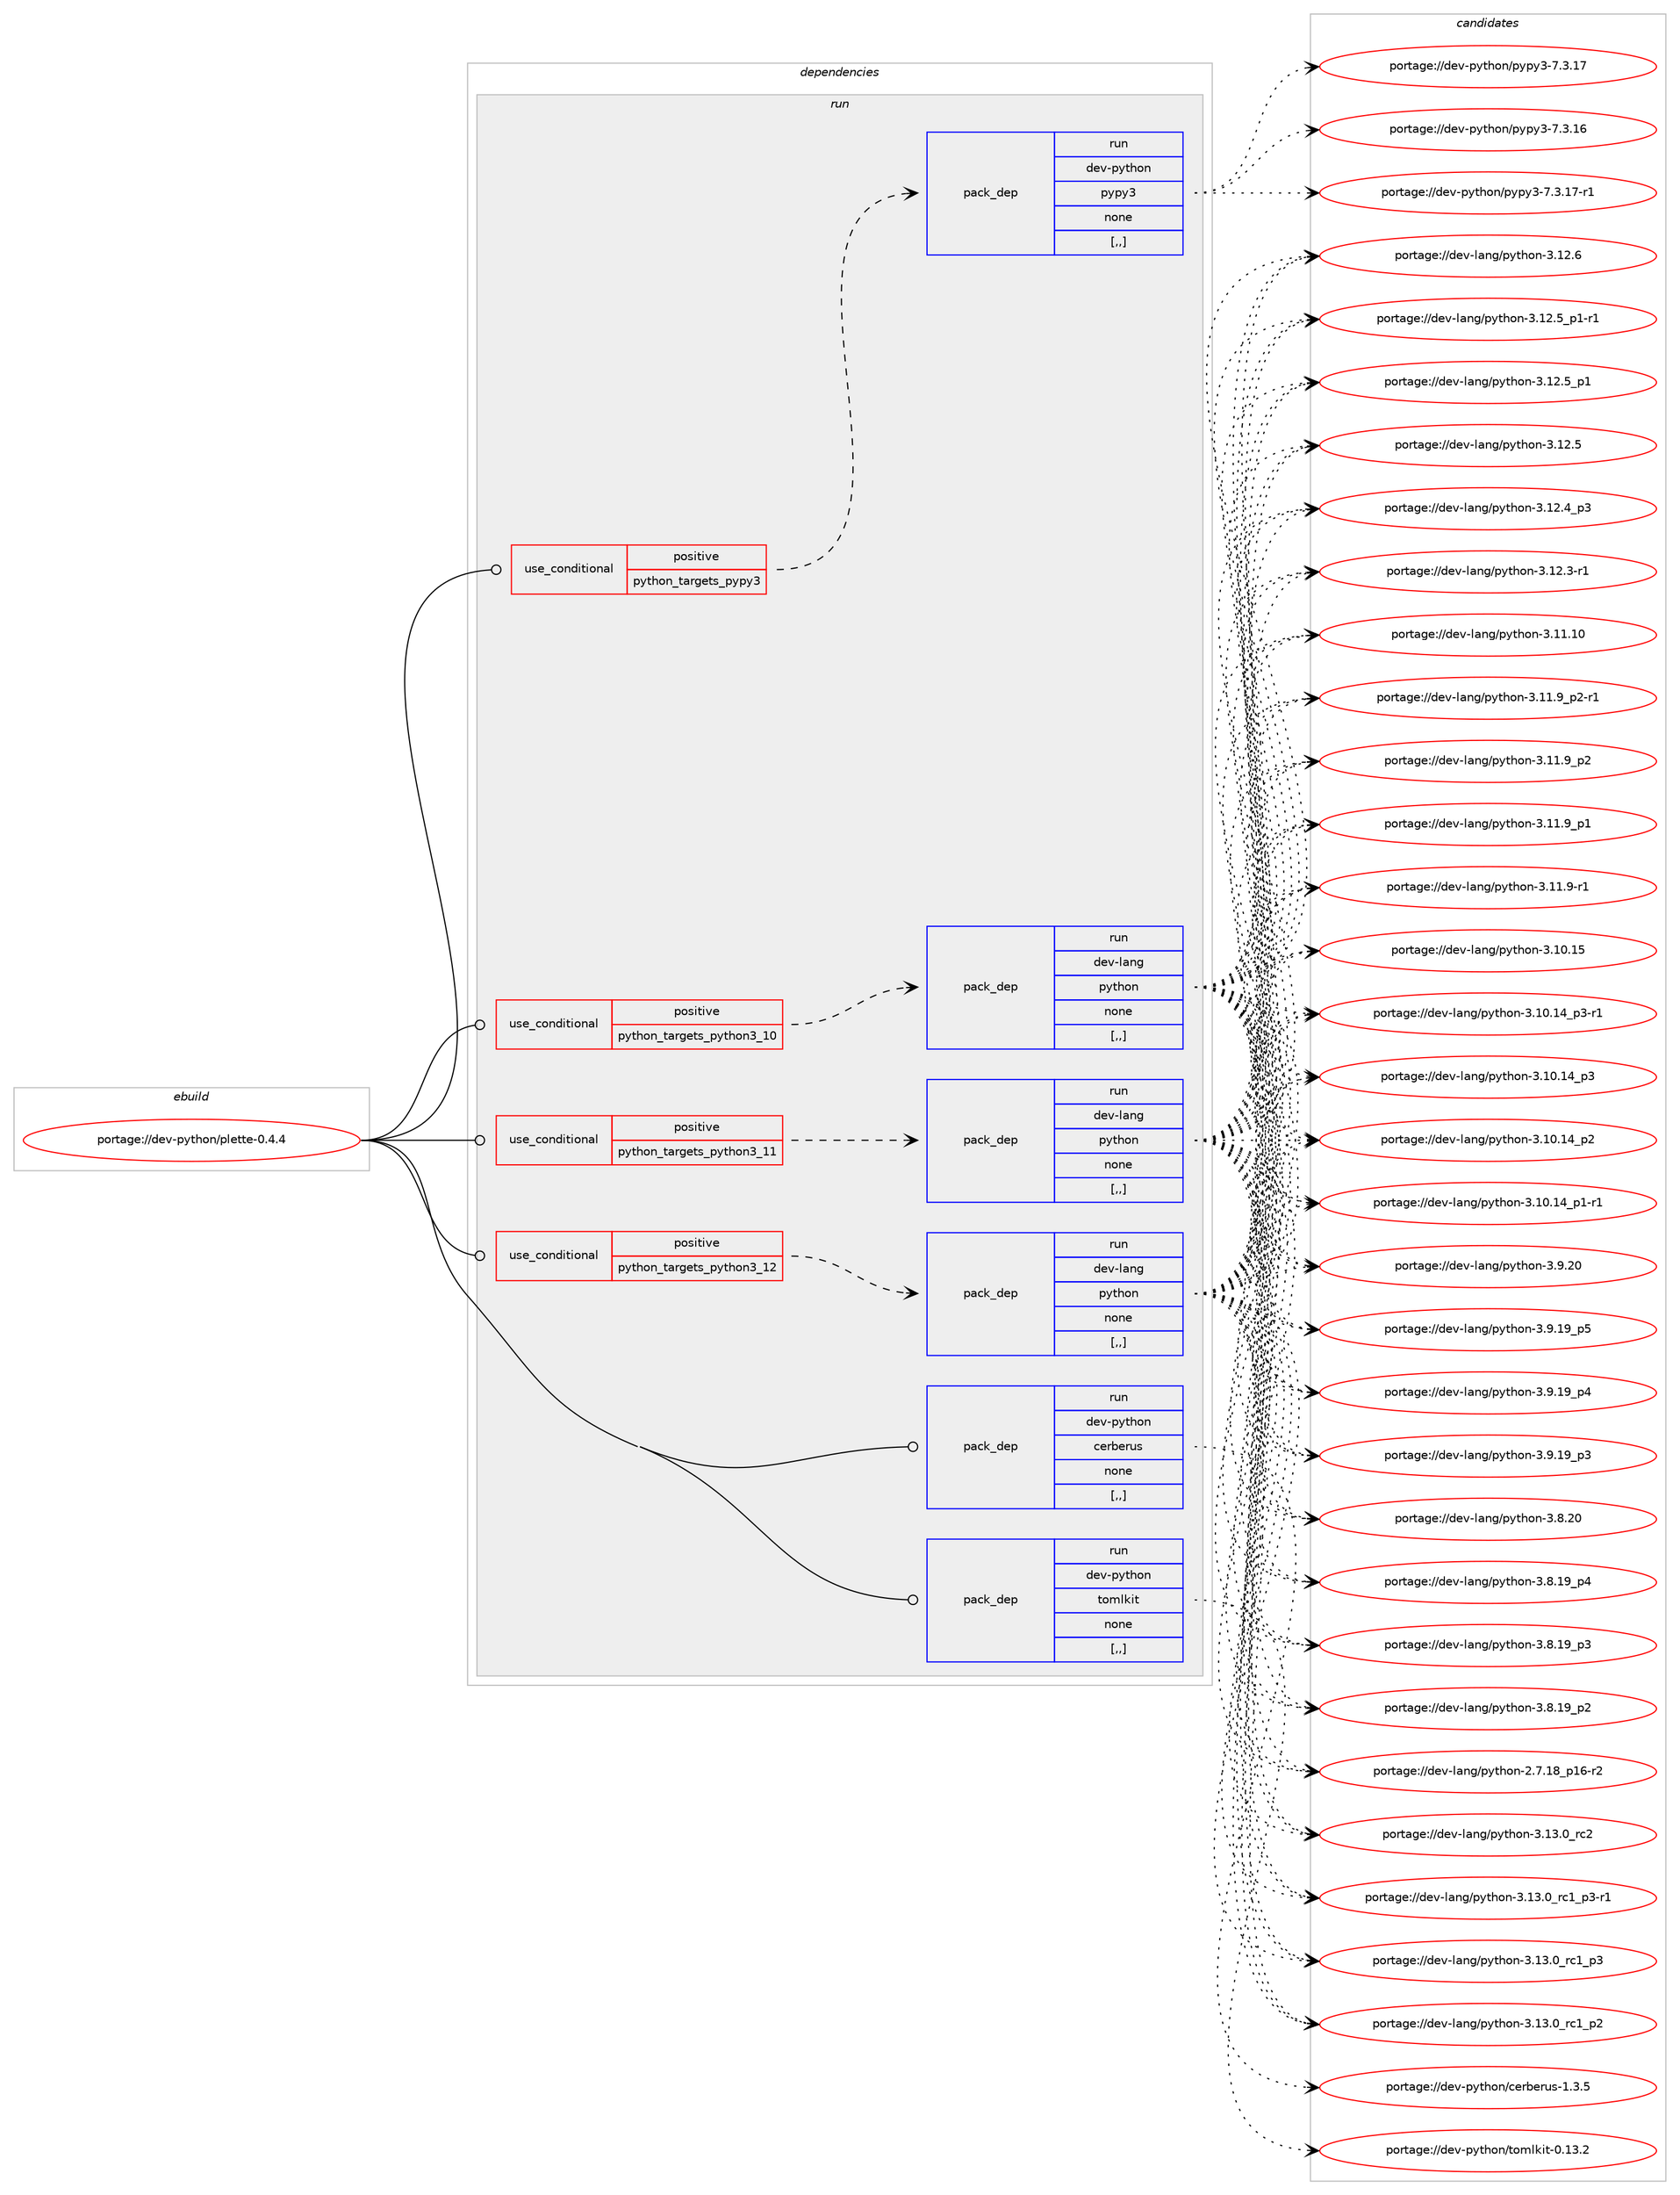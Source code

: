digraph prolog {

# *************
# Graph options
# *************

newrank=true;
concentrate=true;
compound=true;
graph [rankdir=LR,fontname=Helvetica,fontsize=10,ranksep=1.5];#, ranksep=2.5, nodesep=0.2];
edge  [arrowhead=vee];
node  [fontname=Helvetica,fontsize=10];

# **********
# The ebuild
# **********

subgraph cluster_leftcol {
color=gray;
label=<<i>ebuild</i>>;
id [label="portage://dev-python/plette-0.4.4", color=red, width=4, href="../dev-python/plette-0.4.4.svg"];
}

# ****************
# The dependencies
# ****************

subgraph cluster_midcol {
color=gray;
label=<<i>dependencies</i>>;
subgraph cluster_compile {
fillcolor="#eeeeee";
style=filled;
label=<<i>compile</i>>;
}
subgraph cluster_compileandrun {
fillcolor="#eeeeee";
style=filled;
label=<<i>compile and run</i>>;
}
subgraph cluster_run {
fillcolor="#eeeeee";
style=filled;
label=<<i>run</i>>;
subgraph cond166587 {
dependency649445 [label=<<TABLE BORDER="0" CELLBORDER="1" CELLSPACING="0" CELLPADDING="4"><TR><TD ROWSPAN="3" CELLPADDING="10">use_conditional</TD></TR><TR><TD>positive</TD></TR><TR><TD>python_targets_pypy3</TD></TR></TABLE>>, shape=none, color=red];
subgraph pack478037 {
dependency649446 [label=<<TABLE BORDER="0" CELLBORDER="1" CELLSPACING="0" CELLPADDING="4" WIDTH="220"><TR><TD ROWSPAN="6" CELLPADDING="30">pack_dep</TD></TR><TR><TD WIDTH="110">run</TD></TR><TR><TD>dev-python</TD></TR><TR><TD>pypy3</TD></TR><TR><TD>none</TD></TR><TR><TD>[,,]</TD></TR></TABLE>>, shape=none, color=blue];
}
dependency649445:e -> dependency649446:w [weight=20,style="dashed",arrowhead="vee"];
}
id:e -> dependency649445:w [weight=20,style="solid",arrowhead="odot"];
subgraph cond166588 {
dependency649447 [label=<<TABLE BORDER="0" CELLBORDER="1" CELLSPACING="0" CELLPADDING="4"><TR><TD ROWSPAN="3" CELLPADDING="10">use_conditional</TD></TR><TR><TD>positive</TD></TR><TR><TD>python_targets_python3_10</TD></TR></TABLE>>, shape=none, color=red];
subgraph pack478038 {
dependency649448 [label=<<TABLE BORDER="0" CELLBORDER="1" CELLSPACING="0" CELLPADDING="4" WIDTH="220"><TR><TD ROWSPAN="6" CELLPADDING="30">pack_dep</TD></TR><TR><TD WIDTH="110">run</TD></TR><TR><TD>dev-lang</TD></TR><TR><TD>python</TD></TR><TR><TD>none</TD></TR><TR><TD>[,,]</TD></TR></TABLE>>, shape=none, color=blue];
}
dependency649447:e -> dependency649448:w [weight=20,style="dashed",arrowhead="vee"];
}
id:e -> dependency649447:w [weight=20,style="solid",arrowhead="odot"];
subgraph cond166589 {
dependency649449 [label=<<TABLE BORDER="0" CELLBORDER="1" CELLSPACING="0" CELLPADDING="4"><TR><TD ROWSPAN="3" CELLPADDING="10">use_conditional</TD></TR><TR><TD>positive</TD></TR><TR><TD>python_targets_python3_11</TD></TR></TABLE>>, shape=none, color=red];
subgraph pack478039 {
dependency649450 [label=<<TABLE BORDER="0" CELLBORDER="1" CELLSPACING="0" CELLPADDING="4" WIDTH="220"><TR><TD ROWSPAN="6" CELLPADDING="30">pack_dep</TD></TR><TR><TD WIDTH="110">run</TD></TR><TR><TD>dev-lang</TD></TR><TR><TD>python</TD></TR><TR><TD>none</TD></TR><TR><TD>[,,]</TD></TR></TABLE>>, shape=none, color=blue];
}
dependency649449:e -> dependency649450:w [weight=20,style="dashed",arrowhead="vee"];
}
id:e -> dependency649449:w [weight=20,style="solid",arrowhead="odot"];
subgraph cond166590 {
dependency649451 [label=<<TABLE BORDER="0" CELLBORDER="1" CELLSPACING="0" CELLPADDING="4"><TR><TD ROWSPAN="3" CELLPADDING="10">use_conditional</TD></TR><TR><TD>positive</TD></TR><TR><TD>python_targets_python3_12</TD></TR></TABLE>>, shape=none, color=red];
subgraph pack478040 {
dependency649452 [label=<<TABLE BORDER="0" CELLBORDER="1" CELLSPACING="0" CELLPADDING="4" WIDTH="220"><TR><TD ROWSPAN="6" CELLPADDING="30">pack_dep</TD></TR><TR><TD WIDTH="110">run</TD></TR><TR><TD>dev-lang</TD></TR><TR><TD>python</TD></TR><TR><TD>none</TD></TR><TR><TD>[,,]</TD></TR></TABLE>>, shape=none, color=blue];
}
dependency649451:e -> dependency649452:w [weight=20,style="dashed",arrowhead="vee"];
}
id:e -> dependency649451:w [weight=20,style="solid",arrowhead="odot"];
subgraph pack478041 {
dependency649453 [label=<<TABLE BORDER="0" CELLBORDER="1" CELLSPACING="0" CELLPADDING="4" WIDTH="220"><TR><TD ROWSPAN="6" CELLPADDING="30">pack_dep</TD></TR><TR><TD WIDTH="110">run</TD></TR><TR><TD>dev-python</TD></TR><TR><TD>cerberus</TD></TR><TR><TD>none</TD></TR><TR><TD>[,,]</TD></TR></TABLE>>, shape=none, color=blue];
}
id:e -> dependency649453:w [weight=20,style="solid",arrowhead="odot"];
subgraph pack478042 {
dependency649454 [label=<<TABLE BORDER="0" CELLBORDER="1" CELLSPACING="0" CELLPADDING="4" WIDTH="220"><TR><TD ROWSPAN="6" CELLPADDING="30">pack_dep</TD></TR><TR><TD WIDTH="110">run</TD></TR><TR><TD>dev-python</TD></TR><TR><TD>tomlkit</TD></TR><TR><TD>none</TD></TR><TR><TD>[,,]</TD></TR></TABLE>>, shape=none, color=blue];
}
id:e -> dependency649454:w [weight=20,style="solid",arrowhead="odot"];
}
}

# **************
# The candidates
# **************

subgraph cluster_choices {
rank=same;
color=gray;
label=<<i>candidates</i>>;

subgraph choice478037 {
color=black;
nodesep=1;
choice100101118451121211161041111104711212111212151455546514649554511449 [label="portage://dev-python/pypy3-7.3.17-r1", color=red, width=4,href="../dev-python/pypy3-7.3.17-r1.svg"];
choice10010111845112121116104111110471121211121215145554651464955 [label="portage://dev-python/pypy3-7.3.17", color=red, width=4,href="../dev-python/pypy3-7.3.17.svg"];
choice10010111845112121116104111110471121211121215145554651464954 [label="portage://dev-python/pypy3-7.3.16", color=red, width=4,href="../dev-python/pypy3-7.3.16.svg"];
dependency649446:e -> choice100101118451121211161041111104711212111212151455546514649554511449:w [style=dotted,weight="100"];
dependency649446:e -> choice10010111845112121116104111110471121211121215145554651464955:w [style=dotted,weight="100"];
dependency649446:e -> choice10010111845112121116104111110471121211121215145554651464954:w [style=dotted,weight="100"];
}
subgraph choice478038 {
color=black;
nodesep=1;
choice10010111845108971101034711212111610411111045514649514648951149950 [label="portage://dev-lang/python-3.13.0_rc2", color=red, width=4,href="../dev-lang/python-3.13.0_rc2.svg"];
choice1001011184510897110103471121211161041111104551464951464895114994995112514511449 [label="portage://dev-lang/python-3.13.0_rc1_p3-r1", color=red, width=4,href="../dev-lang/python-3.13.0_rc1_p3-r1.svg"];
choice100101118451089711010347112121116104111110455146495146489511499499511251 [label="portage://dev-lang/python-3.13.0_rc1_p3", color=red, width=4,href="../dev-lang/python-3.13.0_rc1_p3.svg"];
choice100101118451089711010347112121116104111110455146495146489511499499511250 [label="portage://dev-lang/python-3.13.0_rc1_p2", color=red, width=4,href="../dev-lang/python-3.13.0_rc1_p2.svg"];
choice10010111845108971101034711212111610411111045514649504654 [label="portage://dev-lang/python-3.12.6", color=red, width=4,href="../dev-lang/python-3.12.6.svg"];
choice1001011184510897110103471121211161041111104551464950465395112494511449 [label="portage://dev-lang/python-3.12.5_p1-r1", color=red, width=4,href="../dev-lang/python-3.12.5_p1-r1.svg"];
choice100101118451089711010347112121116104111110455146495046539511249 [label="portage://dev-lang/python-3.12.5_p1", color=red, width=4,href="../dev-lang/python-3.12.5_p1.svg"];
choice10010111845108971101034711212111610411111045514649504653 [label="portage://dev-lang/python-3.12.5", color=red, width=4,href="../dev-lang/python-3.12.5.svg"];
choice100101118451089711010347112121116104111110455146495046529511251 [label="portage://dev-lang/python-3.12.4_p3", color=red, width=4,href="../dev-lang/python-3.12.4_p3.svg"];
choice100101118451089711010347112121116104111110455146495046514511449 [label="portage://dev-lang/python-3.12.3-r1", color=red, width=4,href="../dev-lang/python-3.12.3-r1.svg"];
choice1001011184510897110103471121211161041111104551464949464948 [label="portage://dev-lang/python-3.11.10", color=red, width=4,href="../dev-lang/python-3.11.10.svg"];
choice1001011184510897110103471121211161041111104551464949465795112504511449 [label="portage://dev-lang/python-3.11.9_p2-r1", color=red, width=4,href="../dev-lang/python-3.11.9_p2-r1.svg"];
choice100101118451089711010347112121116104111110455146494946579511250 [label="portage://dev-lang/python-3.11.9_p2", color=red, width=4,href="../dev-lang/python-3.11.9_p2.svg"];
choice100101118451089711010347112121116104111110455146494946579511249 [label="portage://dev-lang/python-3.11.9_p1", color=red, width=4,href="../dev-lang/python-3.11.9_p1.svg"];
choice100101118451089711010347112121116104111110455146494946574511449 [label="portage://dev-lang/python-3.11.9-r1", color=red, width=4,href="../dev-lang/python-3.11.9-r1.svg"];
choice1001011184510897110103471121211161041111104551464948464953 [label="portage://dev-lang/python-3.10.15", color=red, width=4,href="../dev-lang/python-3.10.15.svg"];
choice100101118451089711010347112121116104111110455146494846495295112514511449 [label="portage://dev-lang/python-3.10.14_p3-r1", color=red, width=4,href="../dev-lang/python-3.10.14_p3-r1.svg"];
choice10010111845108971101034711212111610411111045514649484649529511251 [label="portage://dev-lang/python-3.10.14_p3", color=red, width=4,href="../dev-lang/python-3.10.14_p3.svg"];
choice10010111845108971101034711212111610411111045514649484649529511250 [label="portage://dev-lang/python-3.10.14_p2", color=red, width=4,href="../dev-lang/python-3.10.14_p2.svg"];
choice100101118451089711010347112121116104111110455146494846495295112494511449 [label="portage://dev-lang/python-3.10.14_p1-r1", color=red, width=4,href="../dev-lang/python-3.10.14_p1-r1.svg"];
choice10010111845108971101034711212111610411111045514657465048 [label="portage://dev-lang/python-3.9.20", color=red, width=4,href="../dev-lang/python-3.9.20.svg"];
choice100101118451089711010347112121116104111110455146574649579511253 [label="portage://dev-lang/python-3.9.19_p5", color=red, width=4,href="../dev-lang/python-3.9.19_p5.svg"];
choice100101118451089711010347112121116104111110455146574649579511252 [label="portage://dev-lang/python-3.9.19_p4", color=red, width=4,href="../dev-lang/python-3.9.19_p4.svg"];
choice100101118451089711010347112121116104111110455146574649579511251 [label="portage://dev-lang/python-3.9.19_p3", color=red, width=4,href="../dev-lang/python-3.9.19_p3.svg"];
choice10010111845108971101034711212111610411111045514656465048 [label="portage://dev-lang/python-3.8.20", color=red, width=4,href="../dev-lang/python-3.8.20.svg"];
choice100101118451089711010347112121116104111110455146564649579511252 [label="portage://dev-lang/python-3.8.19_p4", color=red, width=4,href="../dev-lang/python-3.8.19_p4.svg"];
choice100101118451089711010347112121116104111110455146564649579511251 [label="portage://dev-lang/python-3.8.19_p3", color=red, width=4,href="../dev-lang/python-3.8.19_p3.svg"];
choice100101118451089711010347112121116104111110455146564649579511250 [label="portage://dev-lang/python-3.8.19_p2", color=red, width=4,href="../dev-lang/python-3.8.19_p2.svg"];
choice100101118451089711010347112121116104111110455046554649569511249544511450 [label="portage://dev-lang/python-2.7.18_p16-r2", color=red, width=4,href="../dev-lang/python-2.7.18_p16-r2.svg"];
dependency649448:e -> choice10010111845108971101034711212111610411111045514649514648951149950:w [style=dotted,weight="100"];
dependency649448:e -> choice1001011184510897110103471121211161041111104551464951464895114994995112514511449:w [style=dotted,weight="100"];
dependency649448:e -> choice100101118451089711010347112121116104111110455146495146489511499499511251:w [style=dotted,weight="100"];
dependency649448:e -> choice100101118451089711010347112121116104111110455146495146489511499499511250:w [style=dotted,weight="100"];
dependency649448:e -> choice10010111845108971101034711212111610411111045514649504654:w [style=dotted,weight="100"];
dependency649448:e -> choice1001011184510897110103471121211161041111104551464950465395112494511449:w [style=dotted,weight="100"];
dependency649448:e -> choice100101118451089711010347112121116104111110455146495046539511249:w [style=dotted,weight="100"];
dependency649448:e -> choice10010111845108971101034711212111610411111045514649504653:w [style=dotted,weight="100"];
dependency649448:e -> choice100101118451089711010347112121116104111110455146495046529511251:w [style=dotted,weight="100"];
dependency649448:e -> choice100101118451089711010347112121116104111110455146495046514511449:w [style=dotted,weight="100"];
dependency649448:e -> choice1001011184510897110103471121211161041111104551464949464948:w [style=dotted,weight="100"];
dependency649448:e -> choice1001011184510897110103471121211161041111104551464949465795112504511449:w [style=dotted,weight="100"];
dependency649448:e -> choice100101118451089711010347112121116104111110455146494946579511250:w [style=dotted,weight="100"];
dependency649448:e -> choice100101118451089711010347112121116104111110455146494946579511249:w [style=dotted,weight="100"];
dependency649448:e -> choice100101118451089711010347112121116104111110455146494946574511449:w [style=dotted,weight="100"];
dependency649448:e -> choice1001011184510897110103471121211161041111104551464948464953:w [style=dotted,weight="100"];
dependency649448:e -> choice100101118451089711010347112121116104111110455146494846495295112514511449:w [style=dotted,weight="100"];
dependency649448:e -> choice10010111845108971101034711212111610411111045514649484649529511251:w [style=dotted,weight="100"];
dependency649448:e -> choice10010111845108971101034711212111610411111045514649484649529511250:w [style=dotted,weight="100"];
dependency649448:e -> choice100101118451089711010347112121116104111110455146494846495295112494511449:w [style=dotted,weight="100"];
dependency649448:e -> choice10010111845108971101034711212111610411111045514657465048:w [style=dotted,weight="100"];
dependency649448:e -> choice100101118451089711010347112121116104111110455146574649579511253:w [style=dotted,weight="100"];
dependency649448:e -> choice100101118451089711010347112121116104111110455146574649579511252:w [style=dotted,weight="100"];
dependency649448:e -> choice100101118451089711010347112121116104111110455146574649579511251:w [style=dotted,weight="100"];
dependency649448:e -> choice10010111845108971101034711212111610411111045514656465048:w [style=dotted,weight="100"];
dependency649448:e -> choice100101118451089711010347112121116104111110455146564649579511252:w [style=dotted,weight="100"];
dependency649448:e -> choice100101118451089711010347112121116104111110455146564649579511251:w [style=dotted,weight="100"];
dependency649448:e -> choice100101118451089711010347112121116104111110455146564649579511250:w [style=dotted,weight="100"];
dependency649448:e -> choice100101118451089711010347112121116104111110455046554649569511249544511450:w [style=dotted,weight="100"];
}
subgraph choice478039 {
color=black;
nodesep=1;
choice10010111845108971101034711212111610411111045514649514648951149950 [label="portage://dev-lang/python-3.13.0_rc2", color=red, width=4,href="../dev-lang/python-3.13.0_rc2.svg"];
choice1001011184510897110103471121211161041111104551464951464895114994995112514511449 [label="portage://dev-lang/python-3.13.0_rc1_p3-r1", color=red, width=4,href="../dev-lang/python-3.13.0_rc1_p3-r1.svg"];
choice100101118451089711010347112121116104111110455146495146489511499499511251 [label="portage://dev-lang/python-3.13.0_rc1_p3", color=red, width=4,href="../dev-lang/python-3.13.0_rc1_p3.svg"];
choice100101118451089711010347112121116104111110455146495146489511499499511250 [label="portage://dev-lang/python-3.13.0_rc1_p2", color=red, width=4,href="../dev-lang/python-3.13.0_rc1_p2.svg"];
choice10010111845108971101034711212111610411111045514649504654 [label="portage://dev-lang/python-3.12.6", color=red, width=4,href="../dev-lang/python-3.12.6.svg"];
choice1001011184510897110103471121211161041111104551464950465395112494511449 [label="portage://dev-lang/python-3.12.5_p1-r1", color=red, width=4,href="../dev-lang/python-3.12.5_p1-r1.svg"];
choice100101118451089711010347112121116104111110455146495046539511249 [label="portage://dev-lang/python-3.12.5_p1", color=red, width=4,href="../dev-lang/python-3.12.5_p1.svg"];
choice10010111845108971101034711212111610411111045514649504653 [label="portage://dev-lang/python-3.12.5", color=red, width=4,href="../dev-lang/python-3.12.5.svg"];
choice100101118451089711010347112121116104111110455146495046529511251 [label="portage://dev-lang/python-3.12.4_p3", color=red, width=4,href="../dev-lang/python-3.12.4_p3.svg"];
choice100101118451089711010347112121116104111110455146495046514511449 [label="portage://dev-lang/python-3.12.3-r1", color=red, width=4,href="../dev-lang/python-3.12.3-r1.svg"];
choice1001011184510897110103471121211161041111104551464949464948 [label="portage://dev-lang/python-3.11.10", color=red, width=4,href="../dev-lang/python-3.11.10.svg"];
choice1001011184510897110103471121211161041111104551464949465795112504511449 [label="portage://dev-lang/python-3.11.9_p2-r1", color=red, width=4,href="../dev-lang/python-3.11.9_p2-r1.svg"];
choice100101118451089711010347112121116104111110455146494946579511250 [label="portage://dev-lang/python-3.11.9_p2", color=red, width=4,href="../dev-lang/python-3.11.9_p2.svg"];
choice100101118451089711010347112121116104111110455146494946579511249 [label="portage://dev-lang/python-3.11.9_p1", color=red, width=4,href="../dev-lang/python-3.11.9_p1.svg"];
choice100101118451089711010347112121116104111110455146494946574511449 [label="portage://dev-lang/python-3.11.9-r1", color=red, width=4,href="../dev-lang/python-3.11.9-r1.svg"];
choice1001011184510897110103471121211161041111104551464948464953 [label="portage://dev-lang/python-3.10.15", color=red, width=4,href="../dev-lang/python-3.10.15.svg"];
choice100101118451089711010347112121116104111110455146494846495295112514511449 [label="portage://dev-lang/python-3.10.14_p3-r1", color=red, width=4,href="../dev-lang/python-3.10.14_p3-r1.svg"];
choice10010111845108971101034711212111610411111045514649484649529511251 [label="portage://dev-lang/python-3.10.14_p3", color=red, width=4,href="../dev-lang/python-3.10.14_p3.svg"];
choice10010111845108971101034711212111610411111045514649484649529511250 [label="portage://dev-lang/python-3.10.14_p2", color=red, width=4,href="../dev-lang/python-3.10.14_p2.svg"];
choice100101118451089711010347112121116104111110455146494846495295112494511449 [label="portage://dev-lang/python-3.10.14_p1-r1", color=red, width=4,href="../dev-lang/python-3.10.14_p1-r1.svg"];
choice10010111845108971101034711212111610411111045514657465048 [label="portage://dev-lang/python-3.9.20", color=red, width=4,href="../dev-lang/python-3.9.20.svg"];
choice100101118451089711010347112121116104111110455146574649579511253 [label="portage://dev-lang/python-3.9.19_p5", color=red, width=4,href="../dev-lang/python-3.9.19_p5.svg"];
choice100101118451089711010347112121116104111110455146574649579511252 [label="portage://dev-lang/python-3.9.19_p4", color=red, width=4,href="../dev-lang/python-3.9.19_p4.svg"];
choice100101118451089711010347112121116104111110455146574649579511251 [label="portage://dev-lang/python-3.9.19_p3", color=red, width=4,href="../dev-lang/python-3.9.19_p3.svg"];
choice10010111845108971101034711212111610411111045514656465048 [label="portage://dev-lang/python-3.8.20", color=red, width=4,href="../dev-lang/python-3.8.20.svg"];
choice100101118451089711010347112121116104111110455146564649579511252 [label="portage://dev-lang/python-3.8.19_p4", color=red, width=4,href="../dev-lang/python-3.8.19_p4.svg"];
choice100101118451089711010347112121116104111110455146564649579511251 [label="portage://dev-lang/python-3.8.19_p3", color=red, width=4,href="../dev-lang/python-3.8.19_p3.svg"];
choice100101118451089711010347112121116104111110455146564649579511250 [label="portage://dev-lang/python-3.8.19_p2", color=red, width=4,href="../dev-lang/python-3.8.19_p2.svg"];
choice100101118451089711010347112121116104111110455046554649569511249544511450 [label="portage://dev-lang/python-2.7.18_p16-r2", color=red, width=4,href="../dev-lang/python-2.7.18_p16-r2.svg"];
dependency649450:e -> choice10010111845108971101034711212111610411111045514649514648951149950:w [style=dotted,weight="100"];
dependency649450:e -> choice1001011184510897110103471121211161041111104551464951464895114994995112514511449:w [style=dotted,weight="100"];
dependency649450:e -> choice100101118451089711010347112121116104111110455146495146489511499499511251:w [style=dotted,weight="100"];
dependency649450:e -> choice100101118451089711010347112121116104111110455146495146489511499499511250:w [style=dotted,weight="100"];
dependency649450:e -> choice10010111845108971101034711212111610411111045514649504654:w [style=dotted,weight="100"];
dependency649450:e -> choice1001011184510897110103471121211161041111104551464950465395112494511449:w [style=dotted,weight="100"];
dependency649450:e -> choice100101118451089711010347112121116104111110455146495046539511249:w [style=dotted,weight="100"];
dependency649450:e -> choice10010111845108971101034711212111610411111045514649504653:w [style=dotted,weight="100"];
dependency649450:e -> choice100101118451089711010347112121116104111110455146495046529511251:w [style=dotted,weight="100"];
dependency649450:e -> choice100101118451089711010347112121116104111110455146495046514511449:w [style=dotted,weight="100"];
dependency649450:e -> choice1001011184510897110103471121211161041111104551464949464948:w [style=dotted,weight="100"];
dependency649450:e -> choice1001011184510897110103471121211161041111104551464949465795112504511449:w [style=dotted,weight="100"];
dependency649450:e -> choice100101118451089711010347112121116104111110455146494946579511250:w [style=dotted,weight="100"];
dependency649450:e -> choice100101118451089711010347112121116104111110455146494946579511249:w [style=dotted,weight="100"];
dependency649450:e -> choice100101118451089711010347112121116104111110455146494946574511449:w [style=dotted,weight="100"];
dependency649450:e -> choice1001011184510897110103471121211161041111104551464948464953:w [style=dotted,weight="100"];
dependency649450:e -> choice100101118451089711010347112121116104111110455146494846495295112514511449:w [style=dotted,weight="100"];
dependency649450:e -> choice10010111845108971101034711212111610411111045514649484649529511251:w [style=dotted,weight="100"];
dependency649450:e -> choice10010111845108971101034711212111610411111045514649484649529511250:w [style=dotted,weight="100"];
dependency649450:e -> choice100101118451089711010347112121116104111110455146494846495295112494511449:w [style=dotted,weight="100"];
dependency649450:e -> choice10010111845108971101034711212111610411111045514657465048:w [style=dotted,weight="100"];
dependency649450:e -> choice100101118451089711010347112121116104111110455146574649579511253:w [style=dotted,weight="100"];
dependency649450:e -> choice100101118451089711010347112121116104111110455146574649579511252:w [style=dotted,weight="100"];
dependency649450:e -> choice100101118451089711010347112121116104111110455146574649579511251:w [style=dotted,weight="100"];
dependency649450:e -> choice10010111845108971101034711212111610411111045514656465048:w [style=dotted,weight="100"];
dependency649450:e -> choice100101118451089711010347112121116104111110455146564649579511252:w [style=dotted,weight="100"];
dependency649450:e -> choice100101118451089711010347112121116104111110455146564649579511251:w [style=dotted,weight="100"];
dependency649450:e -> choice100101118451089711010347112121116104111110455146564649579511250:w [style=dotted,weight="100"];
dependency649450:e -> choice100101118451089711010347112121116104111110455046554649569511249544511450:w [style=dotted,weight="100"];
}
subgraph choice478040 {
color=black;
nodesep=1;
choice10010111845108971101034711212111610411111045514649514648951149950 [label="portage://dev-lang/python-3.13.0_rc2", color=red, width=4,href="../dev-lang/python-3.13.0_rc2.svg"];
choice1001011184510897110103471121211161041111104551464951464895114994995112514511449 [label="portage://dev-lang/python-3.13.0_rc1_p3-r1", color=red, width=4,href="../dev-lang/python-3.13.0_rc1_p3-r1.svg"];
choice100101118451089711010347112121116104111110455146495146489511499499511251 [label="portage://dev-lang/python-3.13.0_rc1_p3", color=red, width=4,href="../dev-lang/python-3.13.0_rc1_p3.svg"];
choice100101118451089711010347112121116104111110455146495146489511499499511250 [label="portage://dev-lang/python-3.13.0_rc1_p2", color=red, width=4,href="../dev-lang/python-3.13.0_rc1_p2.svg"];
choice10010111845108971101034711212111610411111045514649504654 [label="portage://dev-lang/python-3.12.6", color=red, width=4,href="../dev-lang/python-3.12.6.svg"];
choice1001011184510897110103471121211161041111104551464950465395112494511449 [label="portage://dev-lang/python-3.12.5_p1-r1", color=red, width=4,href="../dev-lang/python-3.12.5_p1-r1.svg"];
choice100101118451089711010347112121116104111110455146495046539511249 [label="portage://dev-lang/python-3.12.5_p1", color=red, width=4,href="../dev-lang/python-3.12.5_p1.svg"];
choice10010111845108971101034711212111610411111045514649504653 [label="portage://dev-lang/python-3.12.5", color=red, width=4,href="../dev-lang/python-3.12.5.svg"];
choice100101118451089711010347112121116104111110455146495046529511251 [label="portage://dev-lang/python-3.12.4_p3", color=red, width=4,href="../dev-lang/python-3.12.4_p3.svg"];
choice100101118451089711010347112121116104111110455146495046514511449 [label="portage://dev-lang/python-3.12.3-r1", color=red, width=4,href="../dev-lang/python-3.12.3-r1.svg"];
choice1001011184510897110103471121211161041111104551464949464948 [label="portage://dev-lang/python-3.11.10", color=red, width=4,href="../dev-lang/python-3.11.10.svg"];
choice1001011184510897110103471121211161041111104551464949465795112504511449 [label="portage://dev-lang/python-3.11.9_p2-r1", color=red, width=4,href="../dev-lang/python-3.11.9_p2-r1.svg"];
choice100101118451089711010347112121116104111110455146494946579511250 [label="portage://dev-lang/python-3.11.9_p2", color=red, width=4,href="../dev-lang/python-3.11.9_p2.svg"];
choice100101118451089711010347112121116104111110455146494946579511249 [label="portage://dev-lang/python-3.11.9_p1", color=red, width=4,href="../dev-lang/python-3.11.9_p1.svg"];
choice100101118451089711010347112121116104111110455146494946574511449 [label="portage://dev-lang/python-3.11.9-r1", color=red, width=4,href="../dev-lang/python-3.11.9-r1.svg"];
choice1001011184510897110103471121211161041111104551464948464953 [label="portage://dev-lang/python-3.10.15", color=red, width=4,href="../dev-lang/python-3.10.15.svg"];
choice100101118451089711010347112121116104111110455146494846495295112514511449 [label="portage://dev-lang/python-3.10.14_p3-r1", color=red, width=4,href="../dev-lang/python-3.10.14_p3-r1.svg"];
choice10010111845108971101034711212111610411111045514649484649529511251 [label="portage://dev-lang/python-3.10.14_p3", color=red, width=4,href="../dev-lang/python-3.10.14_p3.svg"];
choice10010111845108971101034711212111610411111045514649484649529511250 [label="portage://dev-lang/python-3.10.14_p2", color=red, width=4,href="../dev-lang/python-3.10.14_p2.svg"];
choice100101118451089711010347112121116104111110455146494846495295112494511449 [label="portage://dev-lang/python-3.10.14_p1-r1", color=red, width=4,href="../dev-lang/python-3.10.14_p1-r1.svg"];
choice10010111845108971101034711212111610411111045514657465048 [label="portage://dev-lang/python-3.9.20", color=red, width=4,href="../dev-lang/python-3.9.20.svg"];
choice100101118451089711010347112121116104111110455146574649579511253 [label="portage://dev-lang/python-3.9.19_p5", color=red, width=4,href="../dev-lang/python-3.9.19_p5.svg"];
choice100101118451089711010347112121116104111110455146574649579511252 [label="portage://dev-lang/python-3.9.19_p4", color=red, width=4,href="../dev-lang/python-3.9.19_p4.svg"];
choice100101118451089711010347112121116104111110455146574649579511251 [label="portage://dev-lang/python-3.9.19_p3", color=red, width=4,href="../dev-lang/python-3.9.19_p3.svg"];
choice10010111845108971101034711212111610411111045514656465048 [label="portage://dev-lang/python-3.8.20", color=red, width=4,href="../dev-lang/python-3.8.20.svg"];
choice100101118451089711010347112121116104111110455146564649579511252 [label="portage://dev-lang/python-3.8.19_p4", color=red, width=4,href="../dev-lang/python-3.8.19_p4.svg"];
choice100101118451089711010347112121116104111110455146564649579511251 [label="portage://dev-lang/python-3.8.19_p3", color=red, width=4,href="../dev-lang/python-3.8.19_p3.svg"];
choice100101118451089711010347112121116104111110455146564649579511250 [label="portage://dev-lang/python-3.8.19_p2", color=red, width=4,href="../dev-lang/python-3.8.19_p2.svg"];
choice100101118451089711010347112121116104111110455046554649569511249544511450 [label="portage://dev-lang/python-2.7.18_p16-r2", color=red, width=4,href="../dev-lang/python-2.7.18_p16-r2.svg"];
dependency649452:e -> choice10010111845108971101034711212111610411111045514649514648951149950:w [style=dotted,weight="100"];
dependency649452:e -> choice1001011184510897110103471121211161041111104551464951464895114994995112514511449:w [style=dotted,weight="100"];
dependency649452:e -> choice100101118451089711010347112121116104111110455146495146489511499499511251:w [style=dotted,weight="100"];
dependency649452:e -> choice100101118451089711010347112121116104111110455146495146489511499499511250:w [style=dotted,weight="100"];
dependency649452:e -> choice10010111845108971101034711212111610411111045514649504654:w [style=dotted,weight="100"];
dependency649452:e -> choice1001011184510897110103471121211161041111104551464950465395112494511449:w [style=dotted,weight="100"];
dependency649452:e -> choice100101118451089711010347112121116104111110455146495046539511249:w [style=dotted,weight="100"];
dependency649452:e -> choice10010111845108971101034711212111610411111045514649504653:w [style=dotted,weight="100"];
dependency649452:e -> choice100101118451089711010347112121116104111110455146495046529511251:w [style=dotted,weight="100"];
dependency649452:e -> choice100101118451089711010347112121116104111110455146495046514511449:w [style=dotted,weight="100"];
dependency649452:e -> choice1001011184510897110103471121211161041111104551464949464948:w [style=dotted,weight="100"];
dependency649452:e -> choice1001011184510897110103471121211161041111104551464949465795112504511449:w [style=dotted,weight="100"];
dependency649452:e -> choice100101118451089711010347112121116104111110455146494946579511250:w [style=dotted,weight="100"];
dependency649452:e -> choice100101118451089711010347112121116104111110455146494946579511249:w [style=dotted,weight="100"];
dependency649452:e -> choice100101118451089711010347112121116104111110455146494946574511449:w [style=dotted,weight="100"];
dependency649452:e -> choice1001011184510897110103471121211161041111104551464948464953:w [style=dotted,weight="100"];
dependency649452:e -> choice100101118451089711010347112121116104111110455146494846495295112514511449:w [style=dotted,weight="100"];
dependency649452:e -> choice10010111845108971101034711212111610411111045514649484649529511251:w [style=dotted,weight="100"];
dependency649452:e -> choice10010111845108971101034711212111610411111045514649484649529511250:w [style=dotted,weight="100"];
dependency649452:e -> choice100101118451089711010347112121116104111110455146494846495295112494511449:w [style=dotted,weight="100"];
dependency649452:e -> choice10010111845108971101034711212111610411111045514657465048:w [style=dotted,weight="100"];
dependency649452:e -> choice100101118451089711010347112121116104111110455146574649579511253:w [style=dotted,weight="100"];
dependency649452:e -> choice100101118451089711010347112121116104111110455146574649579511252:w [style=dotted,weight="100"];
dependency649452:e -> choice100101118451089711010347112121116104111110455146574649579511251:w [style=dotted,weight="100"];
dependency649452:e -> choice10010111845108971101034711212111610411111045514656465048:w [style=dotted,weight="100"];
dependency649452:e -> choice100101118451089711010347112121116104111110455146564649579511252:w [style=dotted,weight="100"];
dependency649452:e -> choice100101118451089711010347112121116104111110455146564649579511251:w [style=dotted,weight="100"];
dependency649452:e -> choice100101118451089711010347112121116104111110455146564649579511250:w [style=dotted,weight="100"];
dependency649452:e -> choice100101118451089711010347112121116104111110455046554649569511249544511450:w [style=dotted,weight="100"];
}
subgraph choice478041 {
color=black;
nodesep=1;
choice10010111845112121116104111110479910111498101114117115454946514653 [label="portage://dev-python/cerberus-1.3.5", color=red, width=4,href="../dev-python/cerberus-1.3.5.svg"];
dependency649453:e -> choice10010111845112121116104111110479910111498101114117115454946514653:w [style=dotted,weight="100"];
}
subgraph choice478042 {
color=black;
nodesep=1;
choice100101118451121211161041111104711611110910810710511645484649514650 [label="portage://dev-python/tomlkit-0.13.2", color=red, width=4,href="../dev-python/tomlkit-0.13.2.svg"];
dependency649454:e -> choice100101118451121211161041111104711611110910810710511645484649514650:w [style=dotted,weight="100"];
}
}

}

